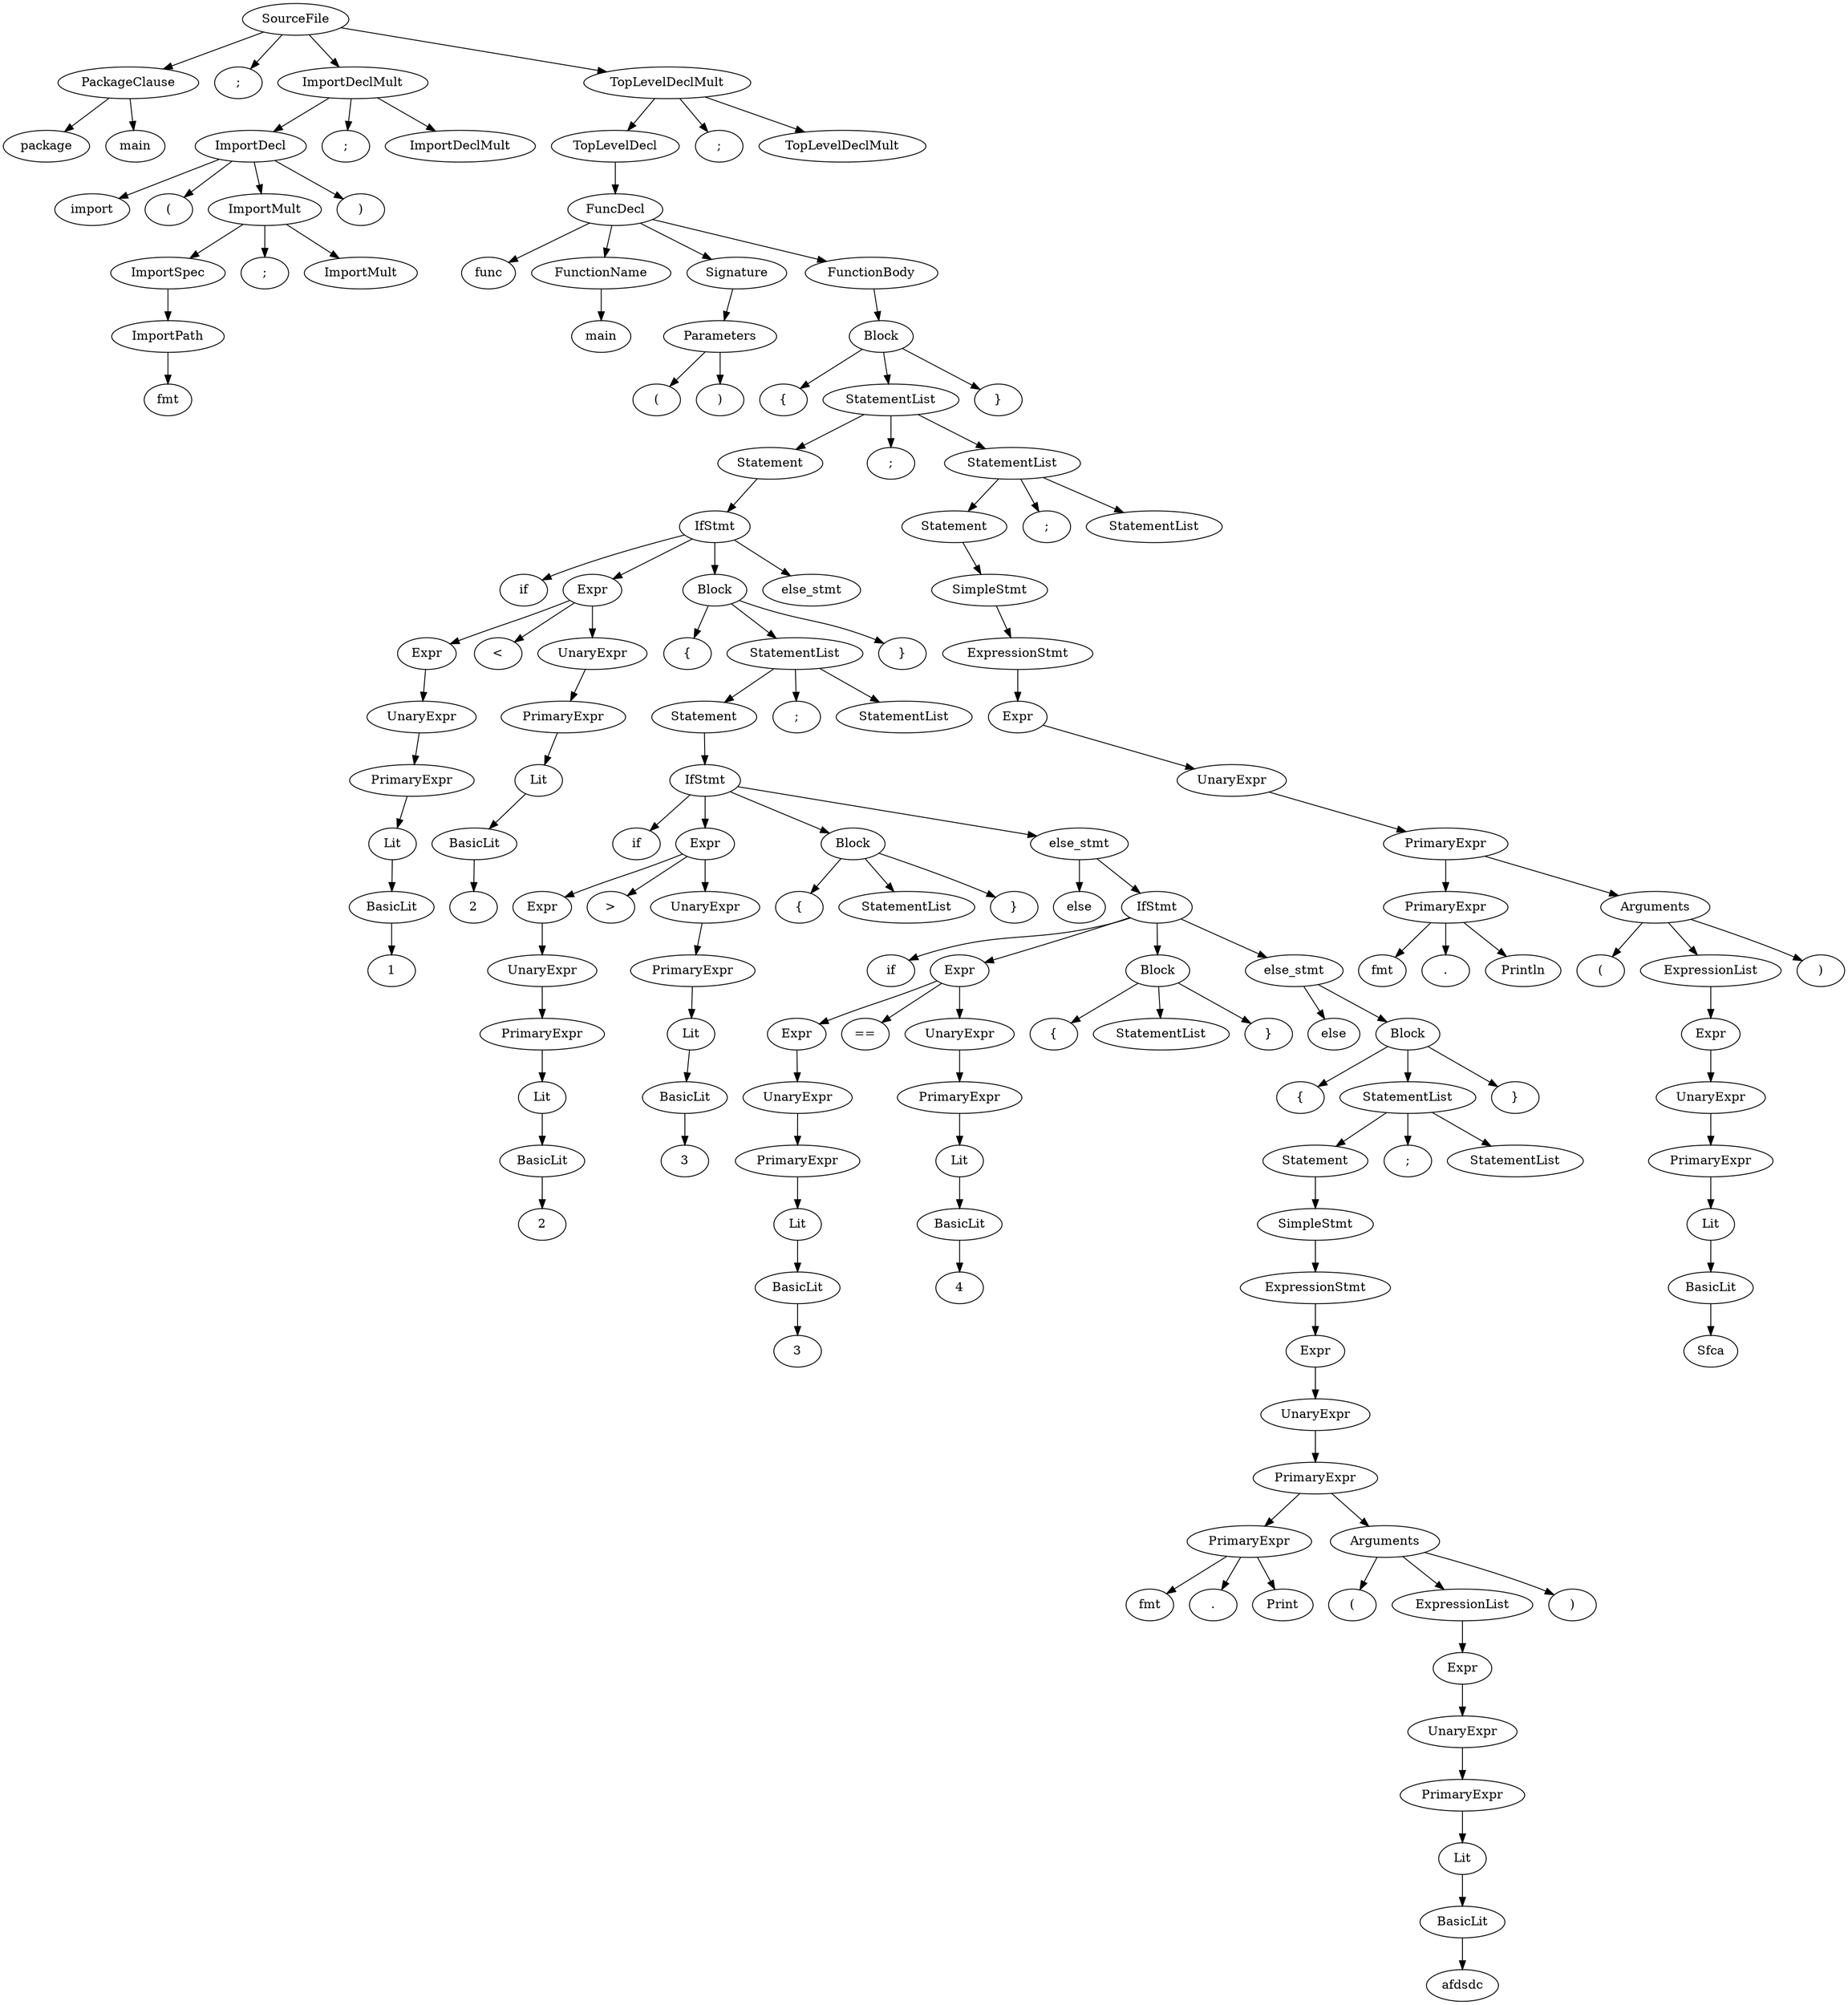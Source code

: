 digraph ParseTree {
0[label="SourceFile"]; 1[label="PackageClause"]; 0->1 ;
1[label="PackageClause"]; 2[label="package"]; 1->2 ;
1[label="PackageClause"]; 3[label="main"]; 1->3 ;
0[label="SourceFile"]; 4[label=";"]; 0->4 ;
0[label="SourceFile"]; 5[label="ImportDeclMult"]; 0->5 ;
5[label="ImportDeclMult"]; 6[label="ImportDecl"]; 5->6 ;
6[label="ImportDecl"]; 7[label="import"]; 6->7 ;
6[label="ImportDecl"]; 8[label="("]; 6->8 ;
6[label="ImportDecl"]; 9[label="ImportMult"]; 6->9 ;
9[label="ImportMult"]; 10[label="ImportSpec"]; 9->10 ;
10[label="ImportSpec"]; 11[label="ImportPath"]; 10->11 ;
11[label="ImportPath"]; 12[label="fmt"]; 11->12 ;
9[label="ImportMult"]; 13[label=";"]; 9->13 ;
9[label="ImportMult"]; 14[label="ImportMult"]; 9->14 ;
6[label="ImportDecl"]; 15[label=")"]; 6->15 ;
5[label="ImportDeclMult"]; 16[label=";"]; 5->16 ;
5[label="ImportDeclMult"]; 17[label="ImportDeclMult"]; 5->17 ;
0[label="SourceFile"]; 18[label="TopLevelDeclMult"]; 0->18 ;
18[label="TopLevelDeclMult"]; 19[label="TopLevelDecl"]; 18->19 ;
19[label="TopLevelDecl"]; 20[label="FuncDecl"]; 19->20 ;
20[label="FuncDecl"]; 21[label="func"]; 20->21 ;
20[label="FuncDecl"]; 22[label="FunctionName"]; 20->22 ;
22[label="FunctionName"]; 23[label="main"]; 22->23 ;
20[label="FuncDecl"]; 24[label="Signature"]; 20->24 ;
24[label="Signature"]; 25[label="Parameters"]; 24->25 ;
25[label="Parameters"]; 26[label="("]; 25->26 ;
25[label="Parameters"]; 27[label=")"]; 25->27 ;
20[label="FuncDecl"]; 28[label="FunctionBody"]; 20->28 ;
28[label="FunctionBody"]; 29[label="Block"]; 28->29 ;
29[label="Block"]; 30[label="{"]; 29->30 ;
29[label="Block"]; 31[label="StatementList"]; 29->31 ;
31[label="StatementList"]; 32[label="Statement"]; 31->32 ;
32[label="Statement"]; 33[label="IfStmt"]; 32->33 ;
33[label="IfStmt"]; 34[label="if"]; 33->34 ;
33[label="IfStmt"]; 35[label="Expr"]; 33->35 ;
35[label="Expr"]; 36[label="Expr"]; 35->36 ;
36[label="Expr"]; 37[label="UnaryExpr"]; 36->37 ;
37[label="UnaryExpr"]; 38[label="PrimaryExpr"]; 37->38 ;
38[label="PrimaryExpr"]; 39[label="Lit"]; 38->39 ;
39[label="Lit"]; 40[label="BasicLit"]; 39->40 ;
40[label="BasicLit"]; 41[label="1"]; 40->41 ;
35[label="Expr"]; 42[label="<"]; 35->42 ;
35[label="Expr"]; 43[label="UnaryExpr"]; 35->43 ;
43[label="UnaryExpr"]; 44[label="PrimaryExpr"]; 43->44 ;
44[label="PrimaryExpr"]; 45[label="Lit"]; 44->45 ;
45[label="Lit"]; 46[label="BasicLit"]; 45->46 ;
46[label="BasicLit"]; 47[label="2"]; 46->47 ;
33[label="IfStmt"]; 48[label="Block"]; 33->48 ;
48[label="Block"]; 49[label="{"]; 48->49 ;
48[label="Block"]; 50[label="StatementList"]; 48->50 ;
50[label="StatementList"]; 51[label="Statement"]; 50->51 ;
51[label="Statement"]; 52[label="IfStmt"]; 51->52 ;
52[label="IfStmt"]; 53[label="if"]; 52->53 ;
52[label="IfStmt"]; 54[label="Expr"]; 52->54 ;
54[label="Expr"]; 55[label="Expr"]; 54->55 ;
55[label="Expr"]; 56[label="UnaryExpr"]; 55->56 ;
56[label="UnaryExpr"]; 57[label="PrimaryExpr"]; 56->57 ;
57[label="PrimaryExpr"]; 58[label="Lit"]; 57->58 ;
58[label="Lit"]; 59[label="BasicLit"]; 58->59 ;
59[label="BasicLit"]; 60[label="2"]; 59->60 ;
54[label="Expr"]; 61[label=">"]; 54->61 ;
54[label="Expr"]; 62[label="UnaryExpr"]; 54->62 ;
62[label="UnaryExpr"]; 63[label="PrimaryExpr"]; 62->63 ;
63[label="PrimaryExpr"]; 64[label="Lit"]; 63->64 ;
64[label="Lit"]; 65[label="BasicLit"]; 64->65 ;
65[label="BasicLit"]; 66[label="3"]; 65->66 ;
52[label="IfStmt"]; 67[label="Block"]; 52->67 ;
67[label="Block"]; 68[label="{"]; 67->68 ;
67[label="Block"]; 69[label="StatementList"]; 67->69 ;
67[label="Block"]; 70[label="}"]; 67->70 ;
52[label="IfStmt"]; 71[label="else_stmt"]; 52->71 ;
71[label="else_stmt"]; 72[label="else"]; 71->72 ;
71[label="else_stmt"]; 73[label="IfStmt"]; 71->73 ;
73[label="IfStmt"]; 74[label="if"]; 73->74 ;
73[label="IfStmt"]; 75[label="Expr"]; 73->75 ;
75[label="Expr"]; 76[label="Expr"]; 75->76 ;
76[label="Expr"]; 77[label="UnaryExpr"]; 76->77 ;
77[label="UnaryExpr"]; 78[label="PrimaryExpr"]; 77->78 ;
78[label="PrimaryExpr"]; 79[label="Lit"]; 78->79 ;
79[label="Lit"]; 80[label="BasicLit"]; 79->80 ;
80[label="BasicLit"]; 81[label="3"]; 80->81 ;
75[label="Expr"]; 82[label="=="]; 75->82 ;
75[label="Expr"]; 83[label="UnaryExpr"]; 75->83 ;
83[label="UnaryExpr"]; 84[label="PrimaryExpr"]; 83->84 ;
84[label="PrimaryExpr"]; 85[label="Lit"]; 84->85 ;
85[label="Lit"]; 86[label="BasicLit"]; 85->86 ;
86[label="BasicLit"]; 87[label="4"]; 86->87 ;
73[label="IfStmt"]; 88[label="Block"]; 73->88 ;
88[label="Block"]; 89[label="{"]; 88->89 ;
88[label="Block"]; 90[label="StatementList"]; 88->90 ;
88[label="Block"]; 91[label="}"]; 88->91 ;
73[label="IfStmt"]; 92[label="else_stmt"]; 73->92 ;
92[label="else_stmt"]; 93[label="else"]; 92->93 ;
92[label="else_stmt"]; 94[label="Block"]; 92->94 ;
94[label="Block"]; 95[label="{"]; 94->95 ;
94[label="Block"]; 96[label="StatementList"]; 94->96 ;
96[label="StatementList"]; 97[label="Statement"]; 96->97 ;
97[label="Statement"]; 98[label="SimpleStmt"]; 97->98 ;
98[label="SimpleStmt"]; 99[label="ExpressionStmt"]; 98->99 ;
99[label="ExpressionStmt"]; 100[label="Expr"]; 99->100 ;
100[label="Expr"]; 101[label="UnaryExpr"]; 100->101 ;
101[label="UnaryExpr"]; 102[label="PrimaryExpr"]; 101->102 ;
102[label="PrimaryExpr"]; 103[label="PrimaryExpr"]; 102->103 ;
103[label="PrimaryExpr"]; 104[label="fmt"]; 103->104 ;
103[label="PrimaryExpr"]; 105[label="."]; 103->105 ;
103[label="PrimaryExpr"]; 106[label="Print"]; 103->106 ;
102[label="PrimaryExpr"]; 107[label="Arguments"]; 102->107 ;
107[label="Arguments"]; 108[label="("]; 107->108 ;
107[label="Arguments"]; 109[label="ExpressionList"]; 107->109 ;
109[label="ExpressionList"]; 110[label="Expr"]; 109->110 ;
110[label="Expr"]; 111[label="UnaryExpr"]; 110->111 ;
111[label="UnaryExpr"]; 112[label="PrimaryExpr"]; 111->112 ;
112[label="PrimaryExpr"]; 113[label="Lit"]; 112->113 ;
113[label="Lit"]; 114[label="BasicLit"]; 113->114 ;
114[label="BasicLit"]; 115[label="afdsdc"]; 114->115 ;
107[label="Arguments"]; 116[label=")"]; 107->116 ;
96[label="StatementList"]; 117[label=";"]; 96->117 ;
96[label="StatementList"]; 118[label="StatementList"]; 96->118 ;
94[label="Block"]; 119[label="}"]; 94->119 ;
50[label="StatementList"]; 120[label=";"]; 50->120 ;
50[label="StatementList"]; 121[label="StatementList"]; 50->121 ;
48[label="Block"]; 122[label="}"]; 48->122 ;
33[label="IfStmt"]; 123[label="else_stmt"]; 33->123 ;
31[label="StatementList"]; 124[label=";"]; 31->124 ;
31[label="StatementList"]; 125[label="StatementList"]; 31->125 ;
125[label="StatementList"]; 126[label="Statement"]; 125->126 ;
126[label="Statement"]; 127[label="SimpleStmt"]; 126->127 ;
127[label="SimpleStmt"]; 128[label="ExpressionStmt"]; 127->128 ;
128[label="ExpressionStmt"]; 129[label="Expr"]; 128->129 ;
129[label="Expr"]; 130[label="UnaryExpr"]; 129->130 ;
130[label="UnaryExpr"]; 131[label="PrimaryExpr"]; 130->131 ;
131[label="PrimaryExpr"]; 132[label="PrimaryExpr"]; 131->132 ;
132[label="PrimaryExpr"]; 133[label="fmt"]; 132->133 ;
132[label="PrimaryExpr"]; 134[label="."]; 132->134 ;
132[label="PrimaryExpr"]; 135[label="Println"]; 132->135 ;
131[label="PrimaryExpr"]; 136[label="Arguments"]; 131->136 ;
136[label="Arguments"]; 137[label="("]; 136->137 ;
136[label="Arguments"]; 138[label="ExpressionList"]; 136->138 ;
138[label="ExpressionList"]; 139[label="Expr"]; 138->139 ;
139[label="Expr"]; 140[label="UnaryExpr"]; 139->140 ;
140[label="UnaryExpr"]; 141[label="PrimaryExpr"]; 140->141 ;
141[label="PrimaryExpr"]; 142[label="Lit"]; 141->142 ;
142[label="Lit"]; 143[label="BasicLit"]; 142->143 ;
143[label="BasicLit"]; 144[label="Sfca"]; 143->144 ;
136[label="Arguments"]; 145[label=")"]; 136->145 ;
125[label="StatementList"]; 146[label=";"]; 125->146 ;
125[label="StatementList"]; 147[label="StatementList"]; 125->147 ;
29[label="Block"]; 148[label="}"]; 29->148 ;
18[label="TopLevelDeclMult"]; 149[label=";"]; 18->149 ;
18[label="TopLevelDeclMult"]; 150[label="TopLevelDeclMult"]; 18->150 ;
}